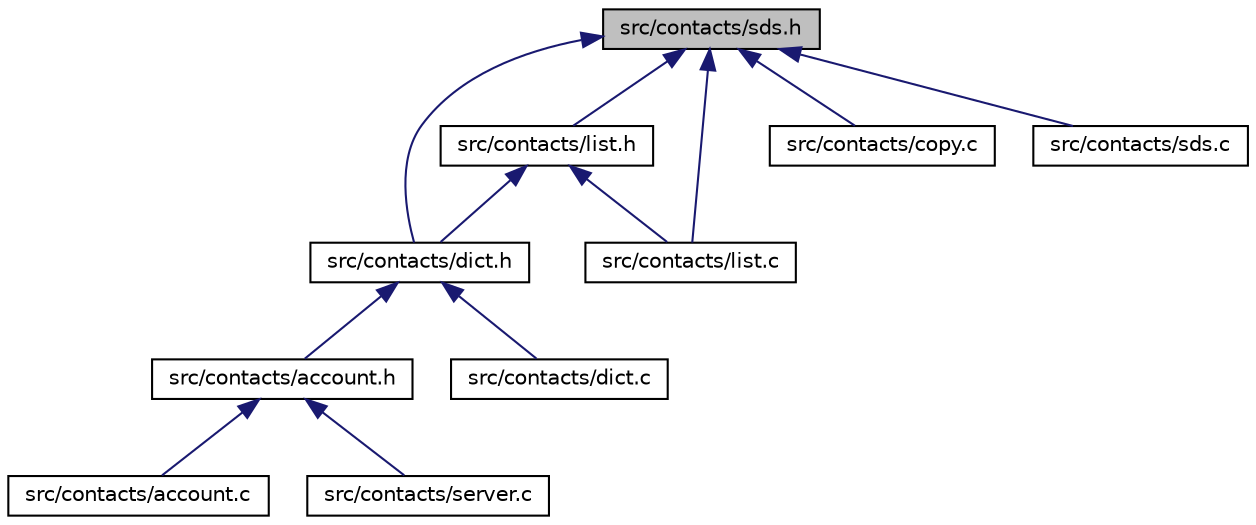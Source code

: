 digraph "src/contacts/sds.h"
{
  edge [fontname="Helvetica",fontsize="10",labelfontname="Helvetica",labelfontsize="10"];
  node [fontname="Helvetica",fontsize="10",shape=record];
  Node1 [label="src/contacts/sds.h",height=0.2,width=0.4,color="black", fillcolor="grey75", style="filled", fontcolor="black"];
  Node1 -> Node2 [dir="back",color="midnightblue",fontsize="10",style="solid"];
  Node2 [label="src/contacts/dict.h",height=0.2,width=0.4,color="black", fillcolor="white", style="filled",URL="$dict_8h.html"];
  Node2 -> Node3 [dir="back",color="midnightblue",fontsize="10",style="solid"];
  Node3 [label="src/contacts/account.h",height=0.2,width=0.4,color="black", fillcolor="white", style="filled",URL="$account_8h.html"];
  Node3 -> Node4 [dir="back",color="midnightblue",fontsize="10",style="solid"];
  Node4 [label="src/contacts/account.c",height=0.2,width=0.4,color="black", fillcolor="white", style="filled",URL="$account_8c.html"];
  Node3 -> Node5 [dir="back",color="midnightblue",fontsize="10",style="solid"];
  Node5 [label="src/contacts/server.c",height=0.2,width=0.4,color="black", fillcolor="white", style="filled",URL="$server_8c.html"];
  Node2 -> Node6 [dir="back",color="midnightblue",fontsize="10",style="solid"];
  Node6 [label="src/contacts/dict.c",height=0.2,width=0.4,color="black", fillcolor="white", style="filled",URL="$dict_8c.html"];
  Node1 -> Node7 [dir="back",color="midnightblue",fontsize="10",style="solid"];
  Node7 [label="src/contacts/list.h",height=0.2,width=0.4,color="black", fillcolor="white", style="filled",URL="$list_8h.html"];
  Node7 -> Node2 [dir="back",color="midnightblue",fontsize="10",style="solid"];
  Node7 -> Node8 [dir="back",color="midnightblue",fontsize="10",style="solid"];
  Node8 [label="src/contacts/list.c",height=0.2,width=0.4,color="black", fillcolor="white", style="filled",URL="$list_8c.html"];
  Node1 -> Node9 [dir="back",color="midnightblue",fontsize="10",style="solid"];
  Node9 [label="src/contacts/copy.c",height=0.2,width=0.4,color="black", fillcolor="white", style="filled",URL="$copy_8c.html"];
  Node1 -> Node8 [dir="back",color="midnightblue",fontsize="10",style="solid"];
  Node1 -> Node10 [dir="back",color="midnightblue",fontsize="10",style="solid"];
  Node10 [label="src/contacts/sds.c",height=0.2,width=0.4,color="black", fillcolor="white", style="filled",URL="$sds_8c.html"];
}
